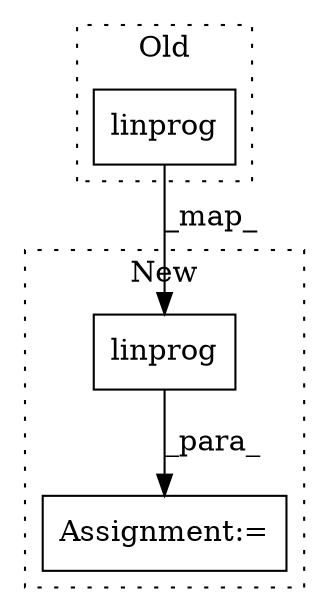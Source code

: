 digraph G {
subgraph cluster0 {
1 [label="linprog" a="32" s="2330,2374" l="8,1" shape="box"];
label = "Old";
style="dotted";
}
subgraph cluster1 {
2 [label="linprog" a="32" s="2830,2874" l="8,1" shape="box"];
3 [label="Assignment:=" a="7" s="2829" l="1" shape="box"];
label = "New";
style="dotted";
}
1 -> 2 [label="_map_"];
2 -> 3 [label="_para_"];
}
